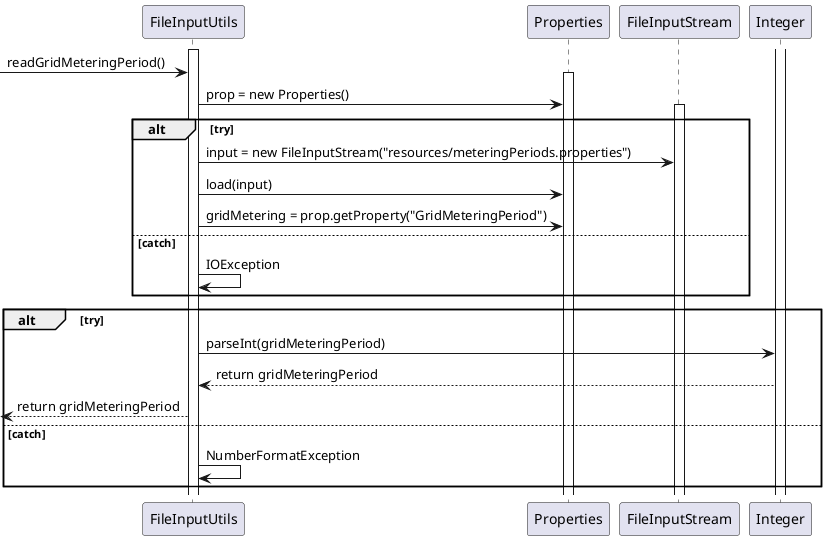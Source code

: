 US051 As an Administrator, I want to define the metering period for grids (in minutes) using a configuration file. It is assumed the first metering period starts at 00:00. The sum of all periods in the day must be 24:00.

@startuml
activate FileInputUtils
-> FileInputUtils: readGridMeteringPeriod()
activate Properties
FileInputUtils -> Properties: prop = new Properties()

alt try
activate FileInputStream
FileInputUtils -> FileInputStream: input = new FileInputStream("resources/meteringPeriods.properties")
FileInputUtils -> Properties: load(input)
FileInputUtils -> Properties: gridMetering = prop.getProperty("GridMeteringPeriod")

else catch
FileInputUtils -> FileInputUtils: IOException

end
activate Integer
alt try
FileInputUtils -> Integer: parseInt(gridMeteringPeriod)
Integer --> FileInputUtils: return gridMeteringPeriod
<-- FileInputUtils: return gridMeteringPeriod


else catch
FileInputUtils -> FileInputUtils: NumberFormatException

end

@enduml
